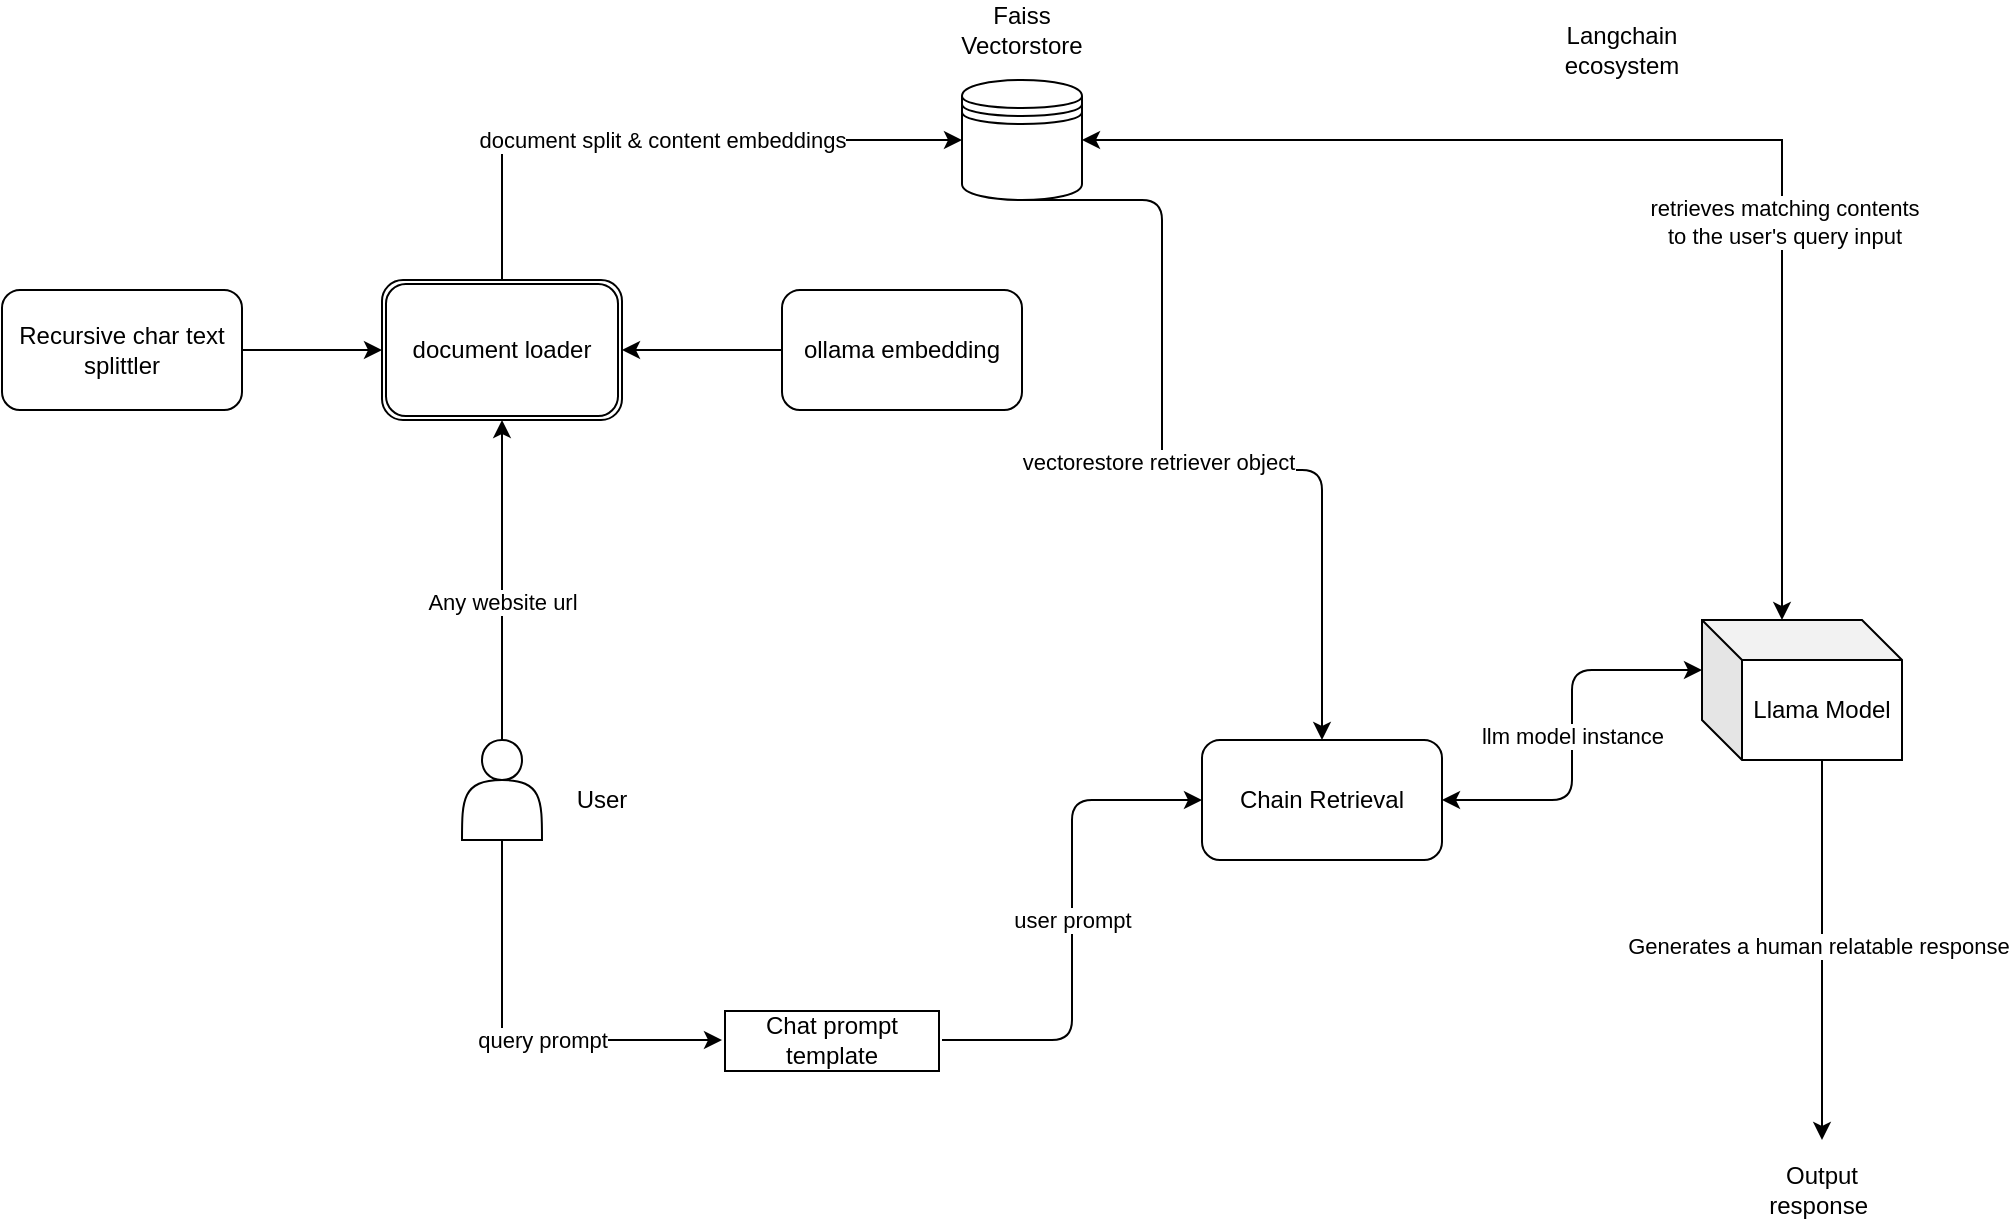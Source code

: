 <mxfile scale="1" border="0"><diagram name="Page-1" id="OoifdAGLfNqKf-DrbqDd"><mxGraphModel dx="1555" dy="366" grid="1" gridSize="10" guides="1" tooltips="1" connect="1" arrows="1" fold="1" page="1" pageScale="1" pageWidth="850" pageHeight="1100" math="0" shadow="0"><root><mxCell id="0"/><mxCell id="1" parent="0"/><mxCell id="14" style="edgeStyle=orthogonalEdgeStyle;html=1;exitX=0.5;exitY=1;exitDx=0;exitDy=0;entryX=0.5;entryY=0;entryDx=0;entryDy=0;" edge="1" parent="1" source="un075YbDdIkHIwGMmn_F-1" target="8"><mxGeometry relative="1" as="geometry"><Array as="points"><mxPoint x="430" y="250"/><mxPoint x="430" y="385"/><mxPoint x="510" y="385"/></Array></mxGeometry></mxCell><mxCell id="15" value="vectorestore retriever object" style="edgeLabel;html=1;align=center;verticalAlign=middle;resizable=0;points=[];" vertex="1" connectable="0" parent="14"><mxGeometry x="-0.045" y="-2" relative="1" as="geometry"><mxPoint as="offset"/></mxGeometry></mxCell><mxCell id="un075YbDdIkHIwGMmn_F-1" value="" style="shape=datastore;whiteSpace=wrap;html=1;" parent="1" vertex="1"><mxGeometry x="330" y="190" width="60" height="60" as="geometry"/></mxCell><mxCell id="un075YbDdIkHIwGMmn_F-11" style="edgeStyle=orthogonalEdgeStyle;rounded=0;orthogonalLoop=1;jettySize=auto;html=1;entryX=0.5;entryY=1;entryDx=0;entryDy=0;exitX=0.5;exitY=0;exitDx=0;exitDy=0;" parent="1" source="un075YbDdIkHIwGMmn_F-2" target="un075YbDdIkHIwGMmn_F-6" edge="1"><mxGeometry relative="1" as="geometry"/></mxCell><mxCell id="4" value="Any website url" style="edgeLabel;html=1;align=center;verticalAlign=middle;resizable=0;points=[];" vertex="1" connectable="0" parent="un075YbDdIkHIwGMmn_F-11"><mxGeometry x="-0.132" relative="1" as="geometry"><mxPoint as="offset"/></mxGeometry></mxCell><mxCell id="un075YbDdIkHIwGMmn_F-21" style="edgeStyle=orthogonalEdgeStyle;rounded=0;orthogonalLoop=1;jettySize=auto;html=1;exitX=0.5;exitY=1;exitDx=0;exitDy=0;entryX=0;entryY=0.5;entryDx=0;entryDy=0;" parent="1" source="un075YbDdIkHIwGMmn_F-2" target="un075YbDdIkHIwGMmn_F-9" edge="1"><mxGeometry relative="1" as="geometry"/></mxCell><mxCell id="un075YbDdIkHIwGMmn_F-22" value="query prompt" style="edgeLabel;html=1;align=center;verticalAlign=middle;resizable=0;points=[];" parent="un075YbDdIkHIwGMmn_F-21" vertex="1" connectable="0"><mxGeometry x="0.136" relative="1" as="geometry"><mxPoint as="offset"/></mxGeometry></mxCell><mxCell id="un075YbDdIkHIwGMmn_F-2" value="" style="shape=actor;whiteSpace=wrap;html=1;" parent="1" vertex="1"><mxGeometry x="80" y="520" width="40" height="50" as="geometry"/></mxCell><mxCell id="un075YbDdIkHIwGMmn_F-4" value="Faiss Vectorstore" style="text;html=1;align=center;verticalAlign=middle;whiteSpace=wrap;rounded=0;" parent="1" vertex="1"><mxGeometry x="330" y="150" width="60" height="30" as="geometry"/></mxCell><mxCell id="un075YbDdIkHIwGMmn_F-29" style="edgeStyle=orthogonalEdgeStyle;rounded=0;orthogonalLoop=1;jettySize=auto;html=1;exitX=0;exitY=0;exitDx=60;exitDy=70;exitPerimeter=0;" parent="1" source="un075YbDdIkHIwGMmn_F-5" edge="1"><mxGeometry relative="1" as="geometry"><mxPoint x="760" y="720" as="targetPoint"/></mxGeometry></mxCell><mxCell id="un075YbDdIkHIwGMmn_F-35" value="Generates a human relatable response" style="edgeLabel;html=1;align=center;verticalAlign=middle;resizable=0;points=[];" parent="un075YbDdIkHIwGMmn_F-29" vertex="1" connectable="0"><mxGeometry x="-0.031" y="-2" relative="1" as="geometry"><mxPoint as="offset"/></mxGeometry></mxCell><mxCell id="un075YbDdIkHIwGMmn_F-5" value="Llama Model" style="shape=cube;whiteSpace=wrap;html=1;boundedLbl=1;backgroundOutline=1;darkOpacity=0.05;darkOpacity2=0.1;" parent="1" vertex="1"><mxGeometry x="700" y="460" width="100" height="70" as="geometry"/></mxCell><mxCell id="un075YbDdIkHIwGMmn_F-13" value="document split &amp;amp; content embeddings" style="edgeStyle=orthogonalEdgeStyle;rounded=0;orthogonalLoop=1;jettySize=auto;html=1;exitX=0.5;exitY=0;exitDx=0;exitDy=0;entryX=0;entryY=0.5;entryDx=0;entryDy=0;" parent="1" source="un075YbDdIkHIwGMmn_F-6" target="un075YbDdIkHIwGMmn_F-1" edge="1"><mxGeometry relative="1" as="geometry"/></mxCell><mxCell id="un075YbDdIkHIwGMmn_F-6" value="document loader" style="shape=ext;double=1;rounded=1;whiteSpace=wrap;html=1;" parent="1" vertex="1"><mxGeometry x="40" y="290" width="120" height="70" as="geometry"/></mxCell><mxCell id="un075YbDdIkHIwGMmn_F-8" value="Output response&amp;nbsp;" style="text;html=1;align=center;verticalAlign=middle;whiteSpace=wrap;rounded=0;" parent="1" vertex="1"><mxGeometry x="730" y="730" width="60" height="30" as="geometry"/></mxCell><mxCell id="12" value="user prompt" style="edgeStyle=orthogonalEdgeStyle;html=1;exitX=1;exitY=0.5;exitDx=0;exitDy=0;entryX=0;entryY=0.5;entryDx=0;entryDy=0;" edge="1" parent="1" source="un075YbDdIkHIwGMmn_F-9" target="8"><mxGeometry relative="1" as="geometry"/></mxCell><mxCell id="un075YbDdIkHIwGMmn_F-9" value="Chat prompt template" style="text;html=1;align=center;verticalAlign=middle;whiteSpace=wrap;rounded=0;fillColor=default;labelBorderColor=default;" parent="1" vertex="1"><mxGeometry x="210" y="640" width="110" height="60" as="geometry"/></mxCell><mxCell id="un075YbDdIkHIwGMmn_F-31" value="Langchain ecosystem" style="text;html=1;align=center;verticalAlign=middle;whiteSpace=wrap;rounded=0;" parent="1" vertex="1"><mxGeometry x="630" y="160" width="60" height="30" as="geometry"/></mxCell><mxCell id="un075YbDdIkHIwGMmn_F-34" value="" style="endArrow=classic;startArrow=classic;html=1;rounded=0;exitX=0;exitY=0;exitDx=40;exitDy=0;exitPerimeter=0;entryX=1;entryY=0.5;entryDx=0;entryDy=0;edgeStyle=orthogonalEdgeStyle;" parent="1" source="un075YbDdIkHIwGMmn_F-5" target="un075YbDdIkHIwGMmn_F-1" edge="1"><mxGeometry width="50" height="50" relative="1" as="geometry"><mxPoint x="400" y="470" as="sourcePoint"/><mxPoint x="450" y="420" as="targetPoint"/></mxGeometry></mxCell><mxCell id="un075YbDdIkHIwGMmn_F-37" value="retrieves matching contents&lt;br&gt;to the user's query input" style="edgeLabel;html=1;align=center;verticalAlign=middle;resizable=0;points=[];" parent="un075YbDdIkHIwGMmn_F-34" vertex="1" connectable="0"><mxGeometry x="-0.326" y="-1" relative="1" as="geometry"><mxPoint as="offset"/></mxGeometry></mxCell><mxCell id="un075YbDdIkHIwGMmn_F-39" value="User" style="text;html=1;align=center;verticalAlign=middle;whiteSpace=wrap;rounded=0;" parent="1" vertex="1"><mxGeometry x="120" y="535" width="60" height="30" as="geometry"/></mxCell><mxCell id="6" style="edgeStyle=none;html=1;entryX=0;entryY=0.5;entryDx=0;entryDy=0;" edge="1" parent="1" source="2" target="un075YbDdIkHIwGMmn_F-6"><mxGeometry relative="1" as="geometry"/></mxCell><mxCell id="2" value="Recursive char text splittler" style="rounded=1;whiteSpace=wrap;html=1;" vertex="1" parent="1"><mxGeometry x="-150" y="295" width="120" height="60" as="geometry"/></mxCell><mxCell id="5" style="edgeStyle=none;html=1;entryX=1;entryY=0.5;entryDx=0;entryDy=0;" edge="1" parent="1" source="3" target="un075YbDdIkHIwGMmn_F-6"><mxGeometry relative="1" as="geometry"/></mxCell><mxCell id="3" value="ollama embedding" style="rounded=1;whiteSpace=wrap;html=1;" vertex="1" parent="1"><mxGeometry x="240" y="295" width="120" height="60" as="geometry"/></mxCell><mxCell id="8" value="Chain Retrieval" style="rounded=1;whiteSpace=wrap;html=1;" vertex="1" parent="1"><mxGeometry x="450" y="520" width="120" height="60" as="geometry"/></mxCell><mxCell id="16" value="llm model instance" style="endArrow=classic;startArrow=classic;html=1;exitX=1;exitY=0.5;exitDx=0;exitDy=0;entryX=0;entryY=0;entryDx=0;entryDy=25;entryPerimeter=0;edgeStyle=orthogonalEdgeStyle;" edge="1" parent="1" source="8" target="un075YbDdIkHIwGMmn_F-5"><mxGeometry width="50" height="50" relative="1" as="geometry"><mxPoint x="620" y="535" as="sourcePoint"/><mxPoint x="670" y="485" as="targetPoint"/></mxGeometry></mxCell></root></mxGraphModel></diagram></mxfile>
